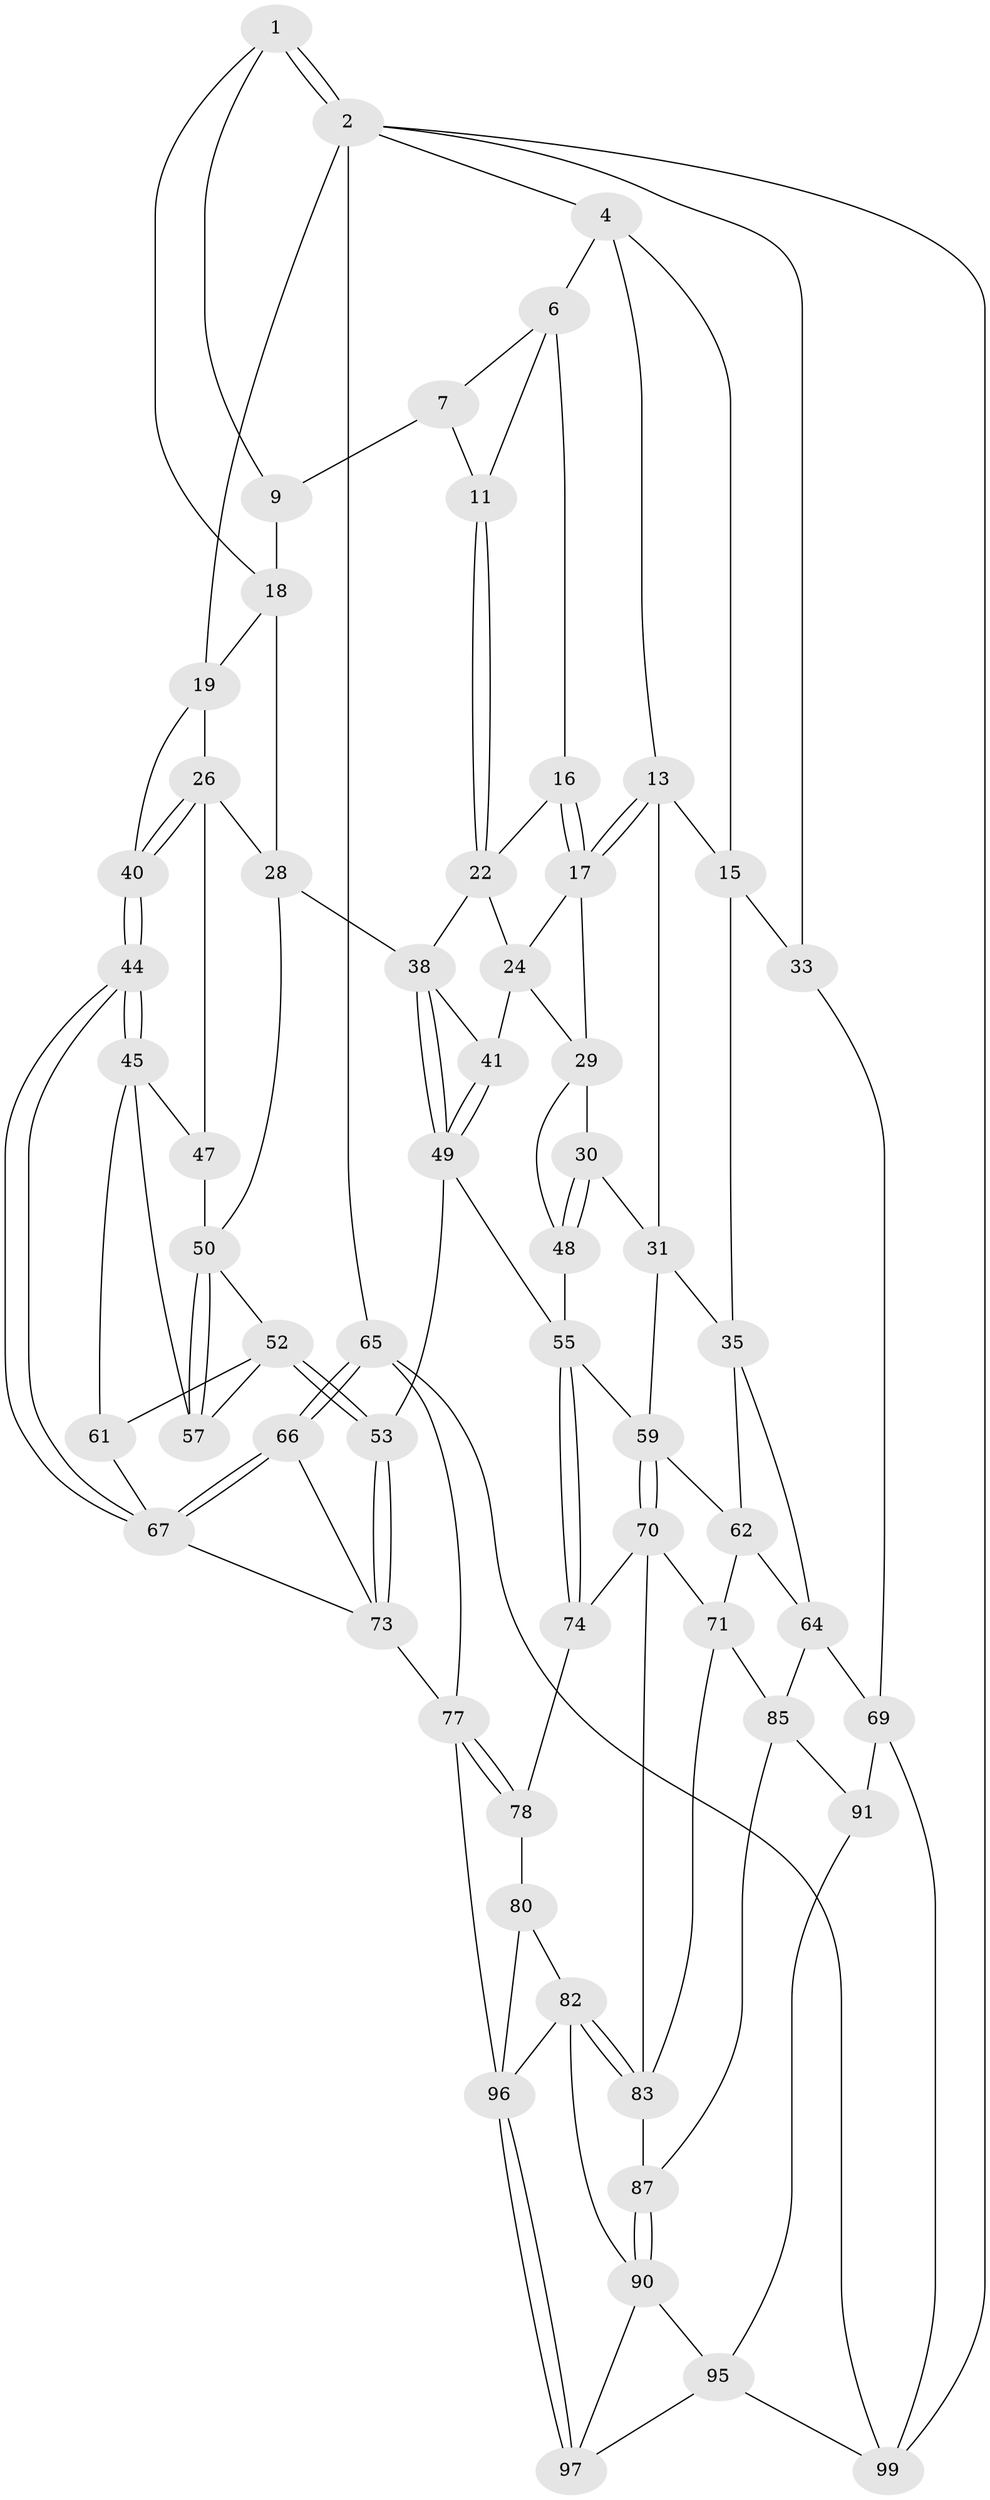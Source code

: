 // original degree distribution, {3: 0.0196078431372549, 6: 0.24509803921568626, 4: 0.2647058823529412, 5: 0.47058823529411764}
// Generated by graph-tools (version 1.1) at 2025/38/02/21/25 10:38:58]
// undirected, 60 vertices, 132 edges
graph export_dot {
graph [start="1"]
  node [color=gray90,style=filled];
  1 [pos="+0.7337600905201574+0",super="+8"];
  2 [pos="+1+0",super="+3"];
  4 [pos="+0+0",super="+5"];
  6 [pos="+0.48587884700378653+0",super="+12"];
  7 [pos="+0.708832335614162+0",super="+10"];
  9 [pos="+0.6258648575971434+0.13763902235009223"];
  11 [pos="+0.5547624294797386+0.14027541099591045"];
  13 [pos="+0.25569703196132765+0.037787880141042784",super="+14"];
  15 [pos="+0.07555058265958219+0.11020728166367269",super="+32"];
  16 [pos="+0.3874057117727728+0.1059409347093277"];
  17 [pos="+0.2796250844894697+0.07859084714244115",super="+25"];
  18 [pos="+0.799315457424304+0.05720918106124129",super="+21"];
  19 [pos="+0.8993618474162617+0.09610557242070425",super="+20"];
  22 [pos="+0.5301243265200403+0.18920676418587518",super="+23"];
  24 [pos="+0.4001349414773845+0.20521363058524572",super="+42"];
  26 [pos="+0.9072833574052119+0.1757679083872746",super="+27"];
  28 [pos="+0.7504979620065385+0.2323249751724003",super="+37"];
  29 [pos="+0.2744124534777657+0.20281303977269638",super="+43"];
  30 [pos="+0.2542799830274965+0.24667672640323177"];
  31 [pos="+0.17699494007759778+0.31087020408397376",super="+34"];
  33 [pos="+0+0.2521562168102627"];
  35 [pos="+0.027440217692355297+0.29761934812011026",super="+36"];
  38 [pos="+0.7047248510199846+0.28864359516599225",super="+39"];
  40 [pos="+1+0.12776218670044817"];
  41 [pos="+0.5069624564012857+0.24066750206104406"];
  44 [pos="+1+0.3867443484915862"];
  45 [pos="+1+0.38603810451847875",super="+46"];
  47 [pos="+0.9612599233713737+0.31531040675118127"];
  48 [pos="+0.4232554231994306+0.3340477587292599"];
  49 [pos="+0.6375142479843606+0.3525333855513587",super="+54"];
  50 [pos="+0.8317927761678972+0.3579379681609895",super="+51"];
  52 [pos="+0.7289364823438875+0.5562149680327904",super="+58"];
  53 [pos="+0.7093338565607327+0.5698646697035153"];
  55 [pos="+0.5945184665871224+0.5414236699470238",super="+56"];
  57 [pos="+0.8548141040976617+0.4171248666479379"];
  59 [pos="+0.28485473244385134+0.4953015668342384",super="+60"];
  61 [pos="+0.8859249469671092+0.5127746380951114"];
  62 [pos="+0.09086721239714396+0.43900213713127034",super="+63"];
  64 [pos="+0.09540500345240853+0.6046219099280477",super="+68"];
  65 [pos="+1+1",super="+102"];
  66 [pos="+1+0.9990816217192257",super="+93"];
  67 [pos="+1+0.8135103947072769",super="+72"];
  69 [pos="+0+0.7148036767105872",super="+92"];
  70 [pos="+0.2499807182367432+0.5503898795810505",super="+75"];
  71 [pos="+0.22346992887696668+0.5767327374645513",super="+84"];
  73 [pos="+0.7852352446056464+0.7285788293297717",super="+76"];
  74 [pos="+0.5808123212059757+0.5664058662539432"];
  77 [pos="+0.6313517218901034+0.8724120941833261",super="+100"];
  78 [pos="+0.6006785425252057+0.8615665992019214",super="+79"];
  80 [pos="+0.5271372832712731+0.8570222343268917",super="+81"];
  82 [pos="+0.44692686211179816+0.8507750424954603",super="+89"];
  83 [pos="+0.42401820867041806+0.7949977590306708",super="+86"];
  85 [pos="+0.10189218462360798+0.7972189192271608",super="+88"];
  87 [pos="+0.2484213386870668+0.7999242382795325"];
  90 [pos="+0.27362033694148646+0.89495074650017",super="+94"];
  91 [pos="+0.14183139548859497+0.8754508355307362"];
  95 [pos="+0.15249649979339522+0.8964824469743172",super="+98"];
  96 [pos="+0.33658321930695023+1",super="+101"];
  97 [pos="+0.26898642777891923+1"];
  99 [pos="+0+1"];
  1 -- 2;
  1 -- 2;
  1 -- 18;
  1 -- 9;
  2 -- 65;
  2 -- 19;
  2 -- 33;
  2 -- 99;
  2 -- 4;
  4 -- 15;
  4 -- 13;
  4 -- 6;
  6 -- 7;
  6 -- 16;
  6 -- 11;
  7 -- 9;
  7 -- 11;
  9 -- 18;
  11 -- 22;
  11 -- 22;
  13 -- 17;
  13 -- 17;
  13 -- 15;
  13 -- 31;
  15 -- 33;
  15 -- 35;
  16 -- 17;
  16 -- 17;
  16 -- 22;
  17 -- 24;
  17 -- 29;
  18 -- 19;
  18 -- 28;
  19 -- 26;
  19 -- 40;
  22 -- 24;
  22 -- 38;
  24 -- 41;
  24 -- 29;
  26 -- 40;
  26 -- 40;
  26 -- 28;
  26 -- 47;
  28 -- 38;
  28 -- 50;
  29 -- 30;
  29 -- 48;
  30 -- 31;
  30 -- 48;
  30 -- 48;
  31 -- 35;
  31 -- 59;
  33 -- 69;
  35 -- 62;
  35 -- 64;
  38 -- 49;
  38 -- 49;
  38 -- 41;
  40 -- 44;
  40 -- 44;
  41 -- 49;
  41 -- 49;
  44 -- 45;
  44 -- 45;
  44 -- 67;
  44 -- 67;
  45 -- 61;
  45 -- 57;
  45 -- 47;
  47 -- 50;
  48 -- 55;
  49 -- 53;
  49 -- 55;
  50 -- 57;
  50 -- 57;
  50 -- 52;
  52 -- 53;
  52 -- 53;
  52 -- 57;
  52 -- 61;
  53 -- 73;
  53 -- 73;
  55 -- 74;
  55 -- 74;
  55 -- 59;
  59 -- 70;
  59 -- 70;
  59 -- 62;
  61 -- 67;
  62 -- 64;
  62 -- 71;
  64 -- 69;
  64 -- 85;
  65 -- 66 [weight=2];
  65 -- 66;
  65 -- 99;
  65 -- 77;
  66 -- 67;
  66 -- 67;
  66 -- 73;
  67 -- 73;
  69 -- 99;
  69 -- 91;
  70 -- 71;
  70 -- 74;
  70 -- 83;
  71 -- 85;
  71 -- 83;
  73 -- 77;
  74 -- 78;
  77 -- 78;
  77 -- 78;
  77 -- 96;
  78 -- 80 [weight=2];
  80 -- 82;
  80 -- 96;
  82 -- 83;
  82 -- 83;
  82 -- 96;
  82 -- 90;
  83 -- 87;
  85 -- 91;
  85 -- 87;
  87 -- 90;
  87 -- 90;
  90 -- 97;
  90 -- 95;
  91 -- 95;
  95 -- 97;
  95 -- 99;
  96 -- 97;
  96 -- 97;
}

